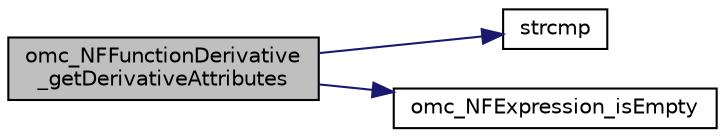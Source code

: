 digraph "omc_NFFunctionDerivative_getDerivativeAttributes"
{
  edge [fontname="Helvetica",fontsize="10",labelfontname="Helvetica",labelfontsize="10"];
  node [fontname="Helvetica",fontsize="10",shape=record];
  rankdir="LR";
  Node14 [label="omc_NFFunctionDerivative\l_getDerivativeAttributes",height=0.2,width=0.4,color="black", fillcolor="grey75", style="filled", fontcolor="black"];
  Node14 -> Node15 [color="midnightblue",fontsize="10",style="solid",fontname="Helvetica"];
  Node15 [label="strcmp",height=0.2,width=0.4,color="black", fillcolor="white", style="filled",URL="$db/d13/_c_vode_get_8m.html#ab022bbe018438998408fda94a327a547"];
  Node14 -> Node16 [color="midnightblue",fontsize="10",style="solid",fontname="Helvetica"];
  Node16 [label="omc_NFExpression_isEmpty",height=0.2,width=0.4,color="black", fillcolor="white", style="filled",URL="$db/d0c/_n_f_expression_8c.html#a10b31585888cc25fdbf2f533cb9f02f2"];
}
